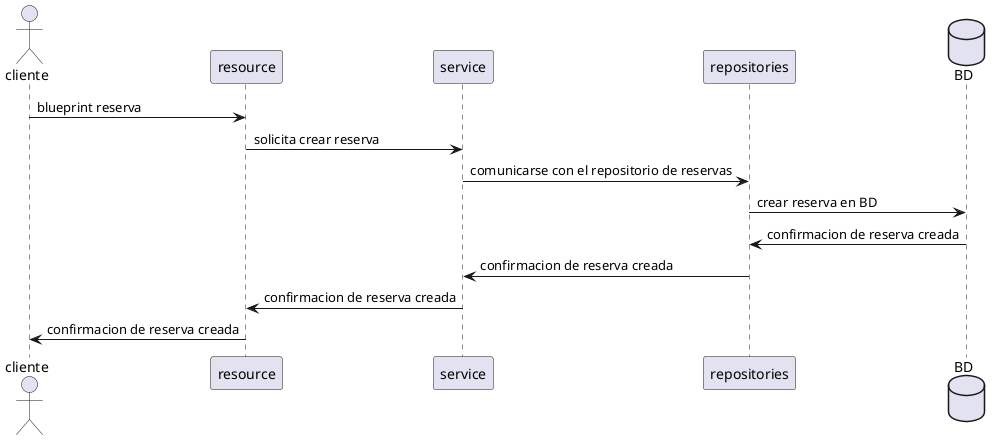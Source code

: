 'Hay que hacer un diagrama de secuencia y clase para cada elemento del CRUD

@startuml Crear reserva

'Ejemplo
'crear reserva


actor cliente


cliente -> resource: blueprint reserva
resource -> service: solicita crear reserva

service -> repositories: comunicarse con el repositorio de reservas
database BD
repositories -> BD: crear reserva en BD
repositories <- BD: confirmacion de reserva creada
service <- repositories: confirmacion de reserva creada
resource <- service: confirmacion de reserva creada
cliente <- resource: confirmacion de reserva creada

@enduml


